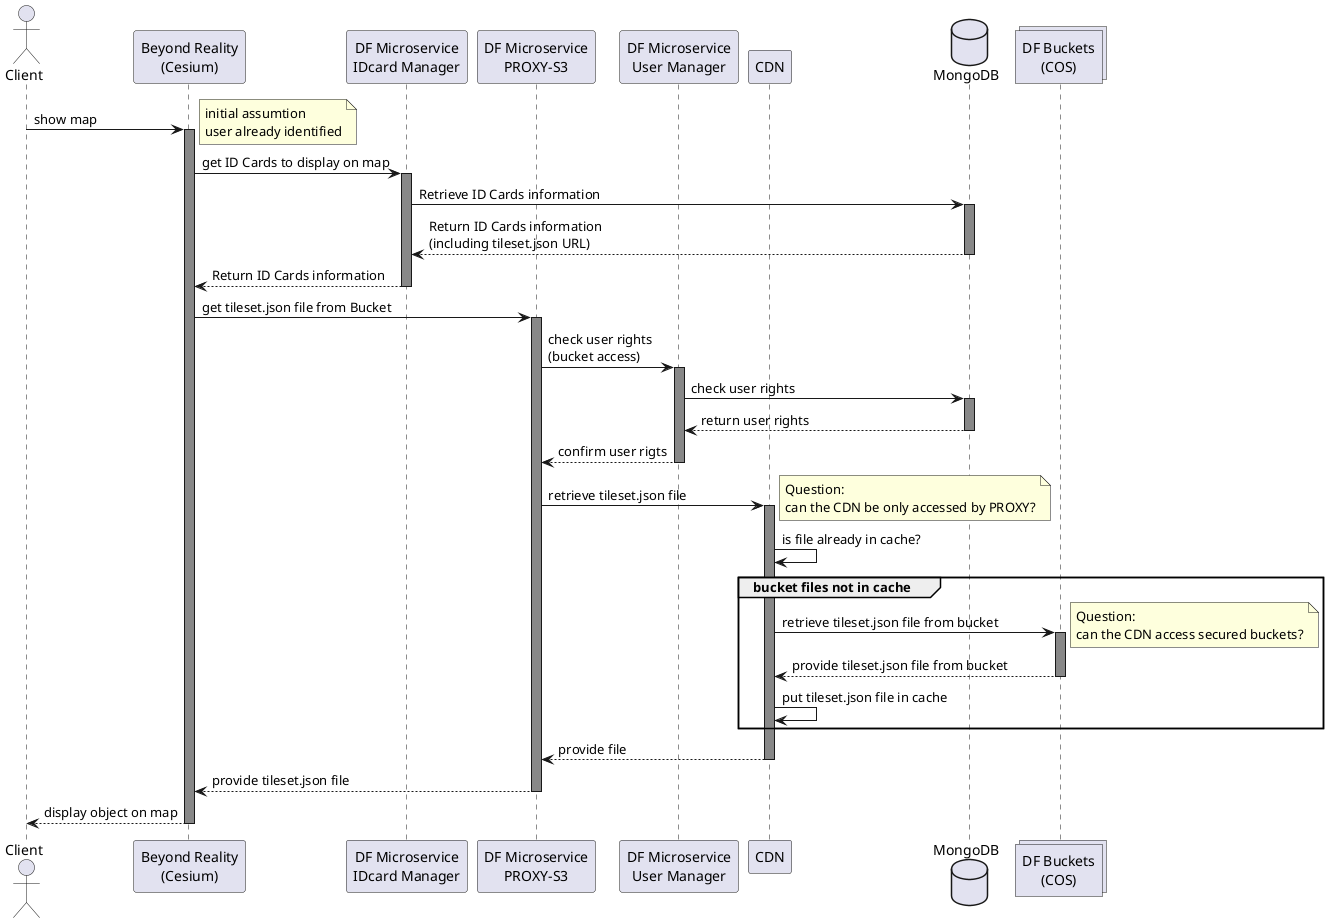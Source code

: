 @startuml
actor Client
participant "Beyond Reality\n(Cesium)" as AppByd order 1
participant "DF Microservice\nIDcard Manager" as IDcard order 2
participant "DF Microservice\nPROXY-S3" as PROXY order 3
participant "DF Microservice\nUser Manager" as UsrMgr order 4
participant "CDN" as CDN order 5
database MongoDB order 6
collections "DF Buckets\n(COS)" as COS order 7

Client -> AppByd : show map
note right
    initial assumtion
    user already identified
end note
activate AppByd #888888
AppByd -> IDcard : get ID Cards to display on map
activate IDcard #888888
IDcard -> MongoDB : Retrieve ID Cards information
activate MongoDB #888888
MongoDB --> IDcard : Return ID Cards information\n(including tileset.json URL)
deactivate MongoDB
IDcard --> AppByd : Return ID Cards information
deactivate IDcard
AppByd -> PROXY : get tileset.json file from Bucket
activate PROXY #888888
PROXY -> UsrMgr : check user rights\n(bucket access)
activate UsrMgr #888888
UsrMgr -> MongoDB : check user rights
activate MongoDB #888888
MongoDB --> UsrMgr : return user rights
deactivate MongoDB
UsrMgr --> PROXY : confirm user rigts
deactivate UsrMgr
PROXY -> CDN : retrieve tileset.json file
activate CDN #888888
note right
    Question:
    can the CDN be only accessed by PROXY?
end note
CDN -> CDN : is file already in cache?
group bucket files not in cache
CDN -> COS : retrieve tileset.json file from bucket
activate COS #888888
note right
    Question:
    can the CDN access secured buckets?
end note
COS --> CDN : provide tileset.json file from bucket
deactivate COS
CDN -> CDN : put tileset.json file in cache
end
CDN --> PROXY : provide file
deactivate CDN
PROXY --> AppByd : provide tileset.json file
deactivate PROXY
AppByd --> Client : display object on map
deactivate AppByd

@enduml

